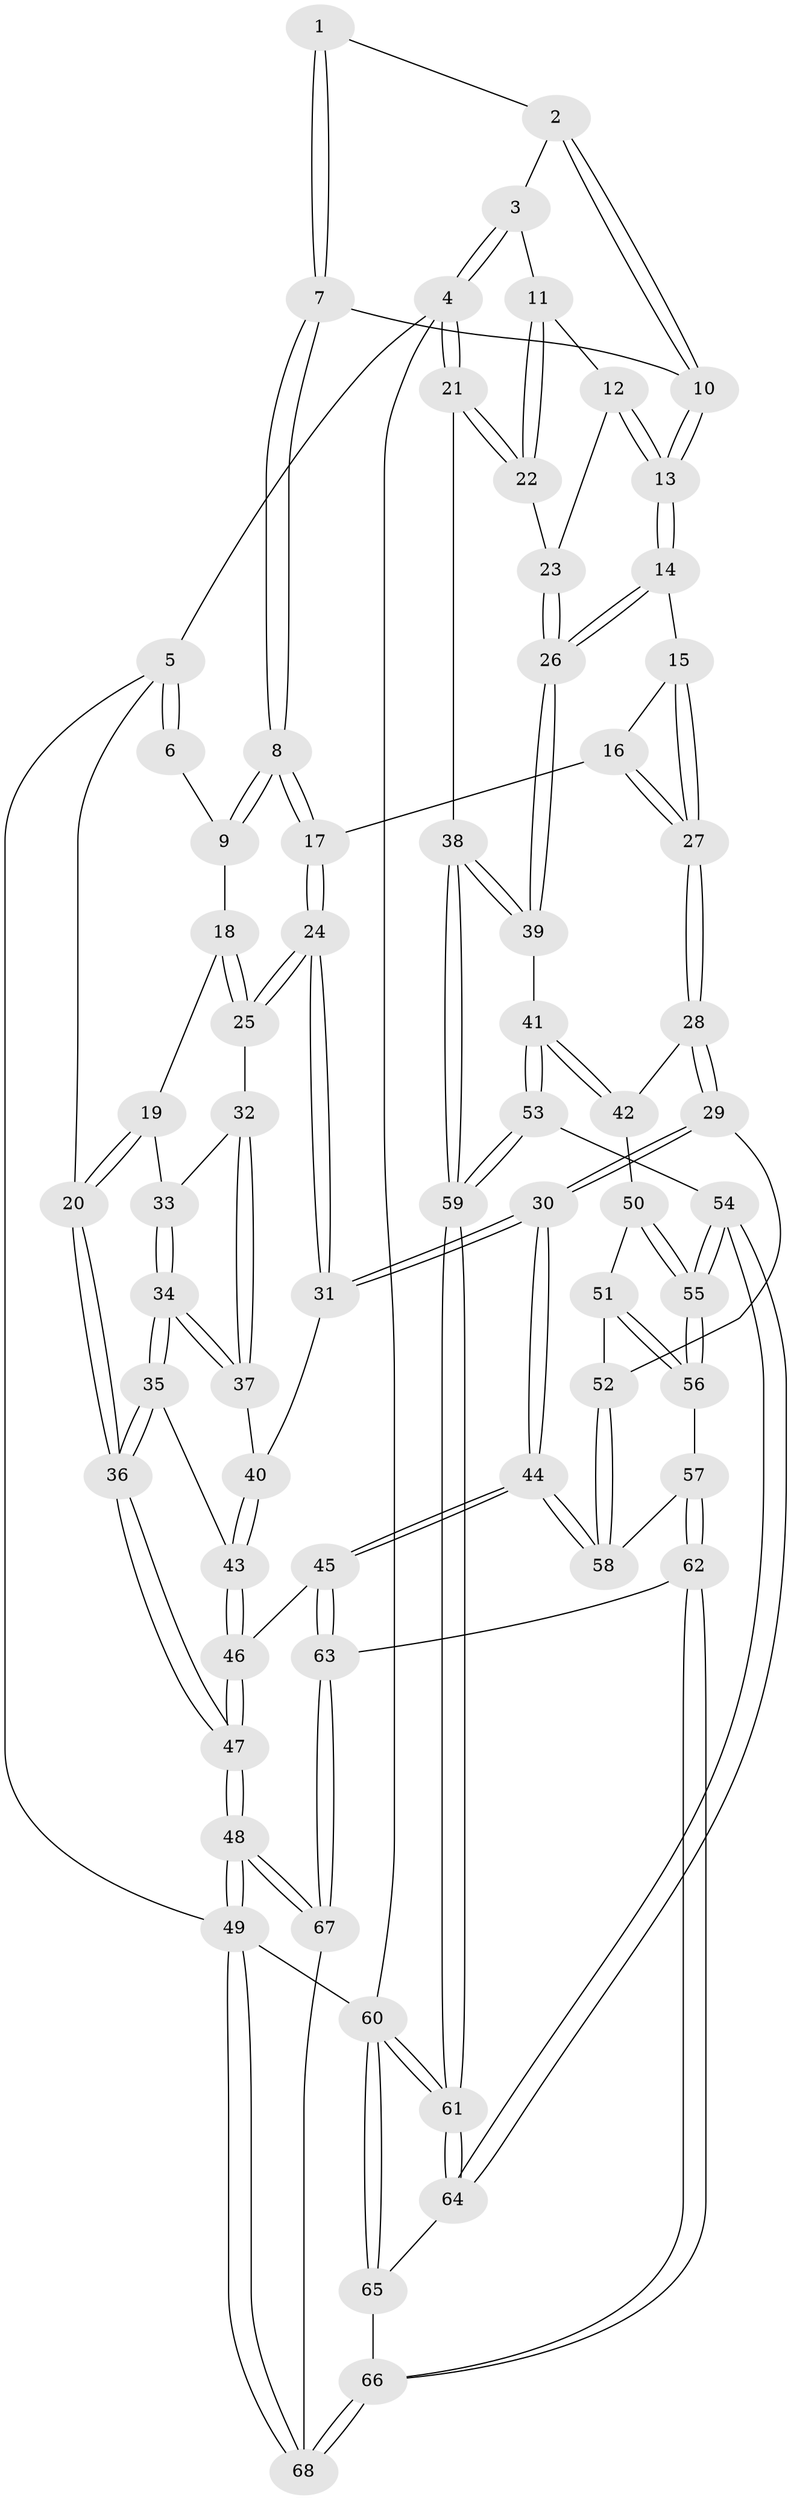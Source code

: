 // coarse degree distribution, {3: 0.15384615384615385, 5: 0.2564102564102564, 6: 0.05128205128205128, 4: 0.5128205128205128, 2: 0.02564102564102564}
// Generated by graph-tools (version 1.1) at 2025/42/03/06/25 10:42:32]
// undirected, 68 vertices, 167 edges
graph export_dot {
graph [start="1"]
  node [color=gray90,style=filled];
  1 [pos="+0.5709896732984177+0"];
  2 [pos="+0.8211933677445503+0"];
  3 [pos="+0.8848025940425303+0"];
  4 [pos="+1+0"];
  5 [pos="+0+0"];
  6 [pos="+0.26782573472554966+0"];
  7 [pos="+0.4862835844279657+0.14794754824178602"];
  8 [pos="+0.43431741725996414+0.19205031478559262"];
  9 [pos="+0.29522143948404844+0.1490062583834467"];
  10 [pos="+0.6419489592328301+0.18086057663374025"];
  11 [pos="+0.8549323105474613+0.16760315874794185"];
  12 [pos="+0.8157888582964714+0.2102368412913332"];
  13 [pos="+0.7321432853145103+0.2732210956667596"];
  14 [pos="+0.7196981510841132+0.32498371019626937"];
  15 [pos="+0.686284739834585+0.3404039365930387"];
  16 [pos="+0.46976941346377304+0.27552021451259046"];
  17 [pos="+0.4450315490531537+0.25579063011444897"];
  18 [pos="+0.21702463538022992+0.18764070933301896"];
  19 [pos="+0.003545572938992558+0.1998480007208337"];
  20 [pos="+0+0.0821217176466799"];
  21 [pos="+1+0.3419451754493943"];
  22 [pos="+1+0.29440721470873105"];
  23 [pos="+0.9050504896184534+0.34124283852593296"];
  24 [pos="+0.3431368847403271+0.44551907173176836"];
  25 [pos="+0.26874859372167526+0.3795365157520061"];
  26 [pos="+0.8144144215275803+0.44374152472071193"];
  27 [pos="+0.5682010291658703+0.4744010607402982"];
  28 [pos="+0.551492345501849+0.5230285168508423"];
  29 [pos="+0.43265994947477+0.5808359251065215"];
  30 [pos="+0.4013231992408512+0.5801271542957935"];
  31 [pos="+0.3523165508090349+0.5254695744434709"];
  32 [pos="+0.16789496065547554+0.38286171162545907"];
  33 [pos="+0.0470109356943739+0.2740175205647955"];
  34 [pos="+0.09634560457861252+0.5357906715484273"];
  35 [pos="+0.019691452889860194+0.5929510425443457"];
  36 [pos="+0+0.6112992795586636"];
  37 [pos="+0.14514929193990167+0.5243402966411993"];
  38 [pos="+1+0.5487403154849685"];
  39 [pos="+0.8599016537237103+0.5655445253268248"];
  40 [pos="+0.21093931122536883+0.5326614797446125"];
  41 [pos="+0.8419645028712426+0.5823775874074599"];
  42 [pos="+0.7324451197648081+0.5988945397734895"];
  43 [pos="+0.17091790501572668+0.7475040995783802"];
  44 [pos="+0.30848675531396563+0.7665979523876144"];
  45 [pos="+0.2668582288075058+0.8157357170920455"];
  46 [pos="+0.18300821579107548+0.7645807375512085"];
  47 [pos="+0+0.9082602739132395"];
  48 [pos="+0+1"];
  49 [pos="+0+1"];
  50 [pos="+0.6941387966679065+0.6568231483481418"];
  51 [pos="+0.5690845686322913+0.7028005008877843"];
  52 [pos="+0.4968412025672519+0.6606970870479643"];
  53 [pos="+0.8362948965192859+0.7624210630575717"];
  54 [pos="+0.6944081101305823+0.8527040382506532"];
  55 [pos="+0.6543661318478394+0.8144646576308793"];
  56 [pos="+0.6297905319891988+0.8082281692091995"];
  57 [pos="+0.529271372565616+0.8328046122656302"];
  58 [pos="+0.5168755376645426+0.8187010640572807"];
  59 [pos="+1+1"];
  60 [pos="+1+1"];
  61 [pos="+1+1"];
  62 [pos="+0.5123245694115355+0.878110537022452"];
  63 [pos="+0.2669567083090407+0.8238842387069623"];
  64 [pos="+0.6944282051074822+0.8529460828344683"];
  65 [pos="+0.5384824224540149+1"];
  66 [pos="+0.499802136411886+1"];
  67 [pos="+0.264093716768217+0.8508540678759682"];
  68 [pos="+0.37894484913054927+1"];
  1 -- 2;
  1 -- 7;
  1 -- 7;
  2 -- 3;
  2 -- 10;
  2 -- 10;
  3 -- 4;
  3 -- 4;
  3 -- 11;
  4 -- 5;
  4 -- 21;
  4 -- 21;
  4 -- 60;
  5 -- 6;
  5 -- 6;
  5 -- 20;
  5 -- 49;
  6 -- 9;
  7 -- 8;
  7 -- 8;
  7 -- 10;
  8 -- 9;
  8 -- 9;
  8 -- 17;
  8 -- 17;
  9 -- 18;
  10 -- 13;
  10 -- 13;
  11 -- 12;
  11 -- 22;
  11 -- 22;
  12 -- 13;
  12 -- 13;
  12 -- 23;
  13 -- 14;
  13 -- 14;
  14 -- 15;
  14 -- 26;
  14 -- 26;
  15 -- 16;
  15 -- 27;
  15 -- 27;
  16 -- 17;
  16 -- 27;
  16 -- 27;
  17 -- 24;
  17 -- 24;
  18 -- 19;
  18 -- 25;
  18 -- 25;
  19 -- 20;
  19 -- 20;
  19 -- 33;
  20 -- 36;
  20 -- 36;
  21 -- 22;
  21 -- 22;
  21 -- 38;
  22 -- 23;
  23 -- 26;
  23 -- 26;
  24 -- 25;
  24 -- 25;
  24 -- 31;
  24 -- 31;
  25 -- 32;
  26 -- 39;
  26 -- 39;
  27 -- 28;
  27 -- 28;
  28 -- 29;
  28 -- 29;
  28 -- 42;
  29 -- 30;
  29 -- 30;
  29 -- 52;
  30 -- 31;
  30 -- 31;
  30 -- 44;
  30 -- 44;
  31 -- 40;
  32 -- 33;
  32 -- 37;
  32 -- 37;
  33 -- 34;
  33 -- 34;
  34 -- 35;
  34 -- 35;
  34 -- 37;
  34 -- 37;
  35 -- 36;
  35 -- 36;
  35 -- 43;
  36 -- 47;
  36 -- 47;
  37 -- 40;
  38 -- 39;
  38 -- 39;
  38 -- 59;
  38 -- 59;
  39 -- 41;
  40 -- 43;
  40 -- 43;
  41 -- 42;
  41 -- 42;
  41 -- 53;
  41 -- 53;
  42 -- 50;
  43 -- 46;
  43 -- 46;
  44 -- 45;
  44 -- 45;
  44 -- 58;
  44 -- 58;
  45 -- 46;
  45 -- 63;
  45 -- 63;
  46 -- 47;
  46 -- 47;
  47 -- 48;
  47 -- 48;
  48 -- 49;
  48 -- 49;
  48 -- 67;
  48 -- 67;
  49 -- 60;
  49 -- 68;
  49 -- 68;
  50 -- 51;
  50 -- 55;
  50 -- 55;
  51 -- 52;
  51 -- 56;
  51 -- 56;
  52 -- 58;
  52 -- 58;
  53 -- 54;
  53 -- 59;
  53 -- 59;
  54 -- 55;
  54 -- 55;
  54 -- 64;
  54 -- 64;
  55 -- 56;
  55 -- 56;
  56 -- 57;
  57 -- 58;
  57 -- 62;
  57 -- 62;
  59 -- 61;
  59 -- 61;
  60 -- 61;
  60 -- 61;
  60 -- 65;
  60 -- 65;
  61 -- 64;
  61 -- 64;
  62 -- 63;
  62 -- 66;
  62 -- 66;
  63 -- 67;
  63 -- 67;
  64 -- 65;
  65 -- 66;
  66 -- 68;
  66 -- 68;
  67 -- 68;
}
